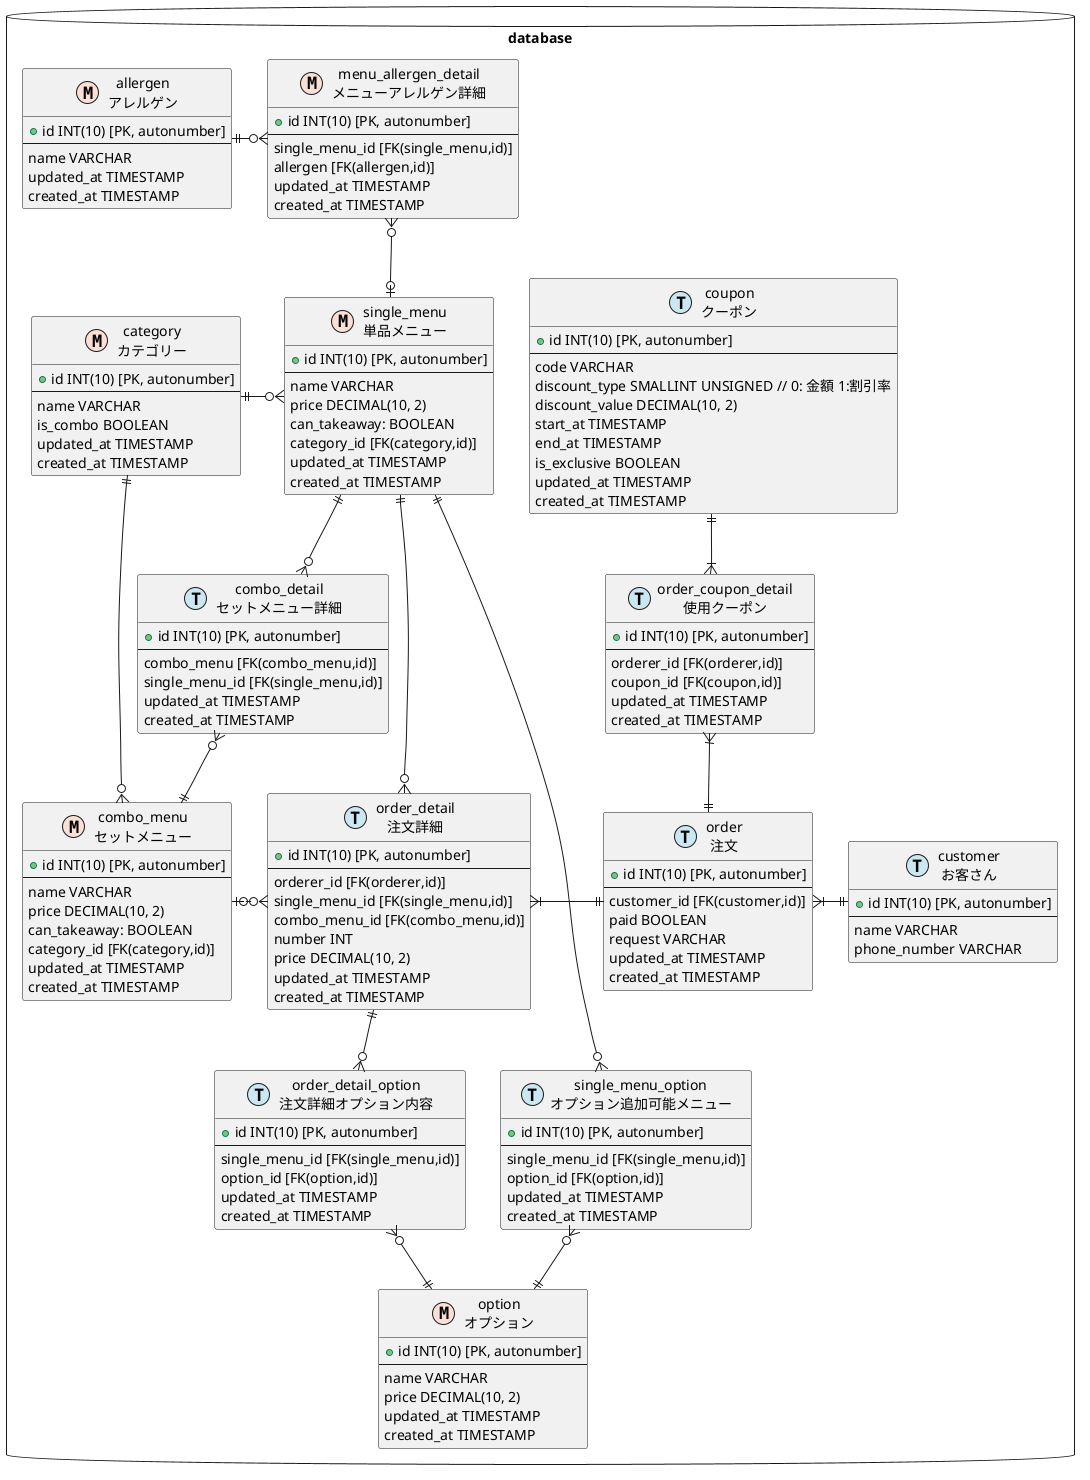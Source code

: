 @startuml

!define MASTER F9DFD5
!define TRANSACTION CAE7F2

package database <<Database>> {
  entity category as "category\nカテゴリー" <<M,MASTER>> {
    + id INT(10) [PK, autonumber]
    --
    name VARCHAR
    is_combo BOOLEAN
    updated_at TIMESTAMP
    created_at TIMESTAMP
  }
  
  entity combo_menu as "combo_menu\nセットメニュー" <<M,MASTER>> {
    + id INT(10) [PK, autonumber]
    --
    name VARCHAR
    price DECIMAL(10, 2)
    can_takeaway: BOOLEAN
    category_id [FK(category,id)]
    updated_at TIMESTAMP
    created_at TIMESTAMP
  }
  
  entity single_menu as "single_menu\n単品メニュー" <<M,MASTER>> {
    + id INT(10) [PK, autonumber]
    --
    name VARCHAR
    price DECIMAL(10, 2)
    can_takeaway: BOOLEAN
    category_id [FK(category,id)]
    updated_at TIMESTAMP
    created_at TIMESTAMP
  }
  
  entity allergen as "allergen\nアレルゲン" <<M,MASTER>> {
    + id INT(10) [PK, autonumber]
    --
    name VARCHAR
    updated_at TIMESTAMP
    created_at TIMESTAMP
  }
  
  entity menu_allergen_detail as "menu_allergen_detail\nメニューアレルゲン詳細" <<M,MASTER>> {
    + id INT(10) [PK, autonumber]
    --
    single_menu_id [FK(single_menu,id)]
    allergen [FK(allergen,id)]
    updated_at TIMESTAMP
    created_at TIMESTAMP
  }
  
  entity combo_detail as "combo_detail\nセットメニュー詳細" <<T,TRANSACTION>> {
    + id INT(10) [PK, autonumber]
    --
    combo_menu [FK(combo_menu,id)]
    single_menu_id [FK(single_menu,id)]
    updated_at TIMESTAMP
    created_at TIMESTAMP
  }
  
  entity option as "option\nオプション" <<M,MASTER>> {
    + id INT(10) [PK, autonumber]
    --
    name VARCHAR
    price DECIMAL(10, 2)
    updated_at TIMESTAMP
    created_at TIMESTAMP
  }
  
  entity customer as "customer\nお客さん" <<T,TRANSACTION>> {
    + id INT(10) [PK, autonumber]
    --
    name VARCHAR
    phone_number VARCHAR
  }
  
  entity order as "order\n注文" <<T,TRANSACTION>> {
    + id INT(10) [PK, autonumber]
    --
    customer_id [FK(customer,id)]
    paid BOOLEAN
    request VARCHAR
    updated_at TIMESTAMP
    created_at TIMESTAMP
  }
  
  entity coupon as "coupon\nクーポン" <<T,TRANSACTION>> {
    + id INT(10) [PK, autonumber]
    --
    code VARCHAR
    discount_type SMALLINT UNSIGNED // 0: 金額 1:割引率
    discount_value DECIMAL(10, 2)
    start_at TIMESTAMP
    end_at TIMESTAMP
    is_exclusive BOOLEAN
    updated_at TIMESTAMP
    created_at TIMESTAMP
  }
  
  entity order_coupon_detail as "order_coupon_detail\n使用クーポン" <<T,TRANSACTION>> {
    + id INT(10) [PK, autonumber]
    --
    orderer_id [FK(orderer,id)]
    coupon_id [FK(coupon,id)]
    updated_at TIMESTAMP
    created_at TIMESTAMP
  }
  
  entity order_detail as "order_detail\n注文詳細" <<T,TRANSACTION>> {
    + id INT(10) [PK, autonumber]
    --
    orderer_id [FK(orderer,id)]
    single_menu_id [FK(single_menu,id)]
    combo_menu_id [FK(combo_menu,id)]
    number INT
    price DECIMAL(10, 2)
    updated_at TIMESTAMP
    created_at TIMESTAMP
  }
  
  entity single_menu_option as "single_menu_option\nオプション追加可能メニュー" <<T,TRANSACTION>> {
    + id INT(10) [PK, autonumber]
    --
    single_menu_id [FK(single_menu,id)]
    option_id [FK(option,id)]
    updated_at TIMESTAMP
    created_at TIMESTAMP
  }
  
  entity order_detail_option as "order_detail_option\n注文詳細オプション内容" <<T,TRANSACTION>> {
    + id INT(10) [PK, autonumber]
    --
    single_menu_id [FK(single_menu,id)]
    option_id [FK(option,id)]
    updated_at TIMESTAMP
    created_at TIMESTAMP
  }
  
  category ||-right-o{ single_menu
  category ||-up-o{ combo_menu
  combo_menu |o-right-o{ order_detail
  combo_menu ||-up-o{ combo_detail
  single_menu ||-right-o{ order_detail
  single_menu ||-down-o{ combo_detail
  single_menu ||-down-o{ single_menu_option
  single_menu |o-up-o{ menu_allergen_detail
  allergen ||-right-o{ menu_allergen_detail
  customer ||-left-|{ order
  order ||-up-|{ order_coupon_detail
  coupon ||-down-|{ order_coupon_detail
  order ||-left-|{ order_detail
  option ||-up-o{ order_detail_option
  option ||-left-o{ single_menu_option
  order_detail ||-down-o{ order_detail_option
}

@enduml
